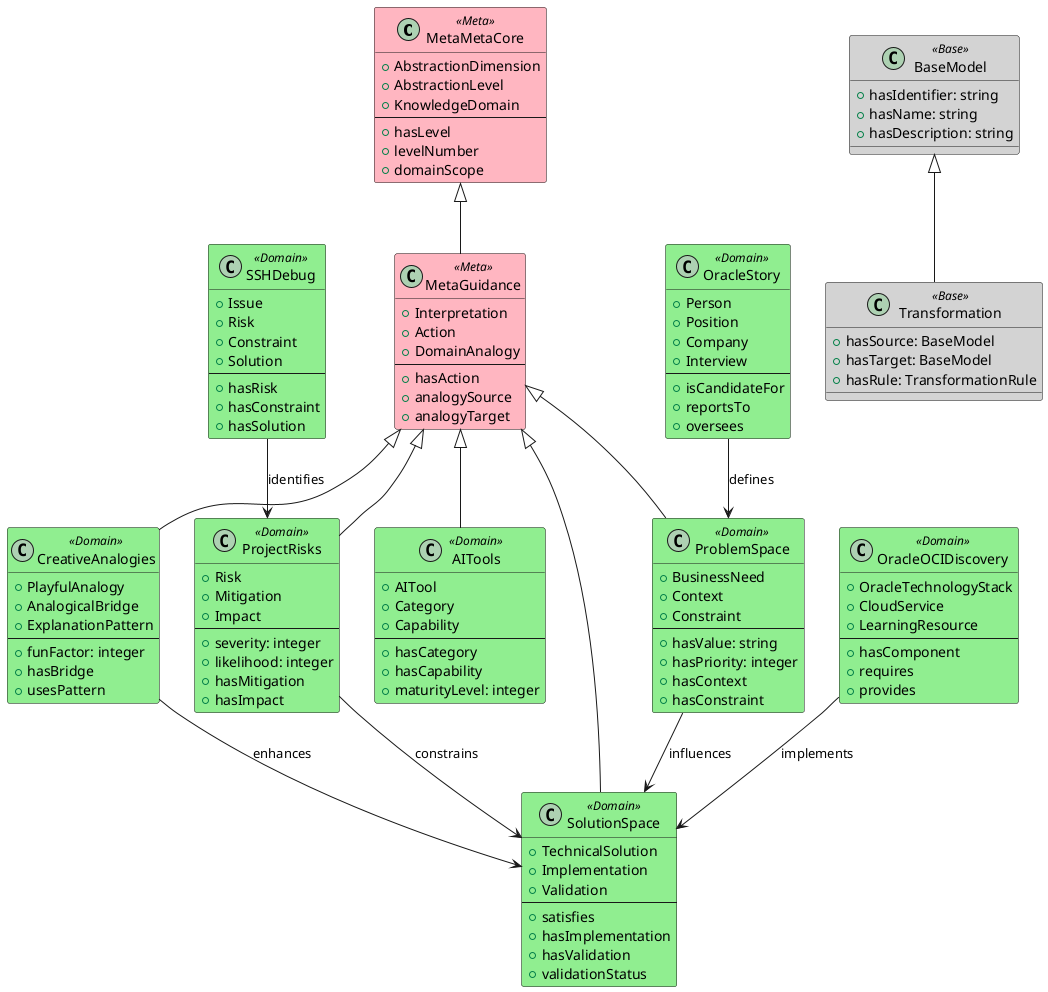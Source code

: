 @startuml Ontology Framework

' Styling
skinparam class {
    BackgroundColor<<Core>> LightBlue
    BackgroundColor<<Domain>> LightGreen
    BackgroundColor<<Meta>> LightPink
    BackgroundColor<<Base>> LightGray
}

' Core Meta Ontologies
class MetaMetaCore <<Meta>> {
    + AbstractionDimension
    + AbstractionLevel
    + KnowledgeDomain
    --
    + hasLevel
    + levelNumber
    + domainScope
}

class MetaGuidance <<Meta>> {
    + Interpretation
    + Action
    + DomainAnalogy
    --
    + hasAction
    + analogySource
    + analogyTarget
}

' Base Framework
class BaseModel <<Base>> {
    + hasIdentifier: string
    + hasName: string
    + hasDescription: string
}

class Transformation <<Base>> {
    + hasSource: BaseModel
    + hasTarget: BaseModel
    + hasRule: TransformationRule
}

' Domain Ontologies
class ProblemSpace <<Domain>> {
    + BusinessNeed
    + Context
    + Constraint
    --
    + hasValue: string
    + hasPriority: integer
    + hasContext
    + hasConstraint
}

class SolutionSpace <<Domain>> {
    + TechnicalSolution
    + Implementation
    + Validation
    --
    + satisfies
    + hasImplementation
    + hasValidation
    + validationStatus
}

class ProjectRisks <<Domain>> {
    + Risk
    + Mitigation
    + Impact
    --
    + severity: integer
    + likelihood: integer
    + hasMitigation
    + hasImpact
}

class CreativeAnalogies <<Domain>> {
    + PlayfulAnalogy
    + AnalogicalBridge
    + ExplanationPattern
    --
    + funFactor: integer
    + hasBridge
    + usesPattern
}

class AITools <<Domain>> {
    + AITool
    + Category
    + Capability
    --
    + hasCategory
    + hasCapability
    + maturityLevel: integer
}

' Specific Domain Applications
class OracleStory <<Domain>> {
    + Person
    + Position
    + Company
    + Interview
    --
    + isCandidateFor
    + reportsTo
    + oversees
}

class SSHDebug <<Domain>> {
    + Issue
    + Risk
    + Constraint
    + Solution
    --
    + hasRisk
    + hasConstraint
    + hasSolution
}

class OracleOCIDiscovery <<Domain>> {
    + OracleTechnologyStack
    + CloudService
    + LearningResource
    --
    + hasComponent
    + requires
    + provides
}

' Relationships
MetaMetaCore <|-- MetaGuidance
BaseModel <|-- Transformation
MetaGuidance <|-- ProblemSpace
MetaGuidance <|-- SolutionSpace
MetaGuidance <|-- ProjectRisks
MetaGuidance <|-- CreativeAnalogies
MetaGuidance <|-- AITools

ProblemSpace --> SolutionSpace : influences
ProjectRisks --> SolutionSpace : constrains
CreativeAnalogies --> SolutionSpace : enhances

OracleStory --> ProblemSpace : defines
OracleOCIDiscovery --> SolutionSpace : implements
SSHDebug --> ProjectRisks : identifies

@enduml 